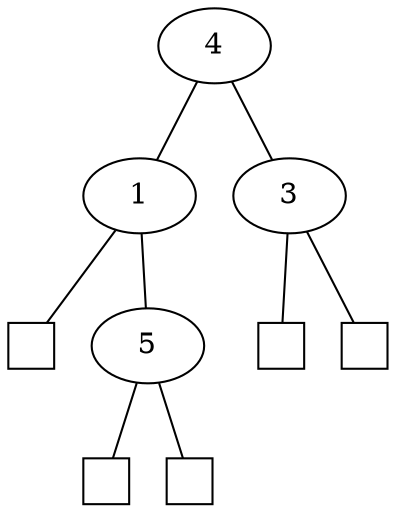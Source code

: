 graph g {
    leaf1 [label="", shape=box, height=0.3, width=0.3]
    leaf2 [label="", shape=box, height=0.3, width=0.3]
    leaf3 [label="", shape=box, height=0.3, width=0.3]
    leaf4 [label="", shape=box, height=0.3, width=0.3]
    leaf5 [label="", shape=box, height=0.3, width=0.3]
    4 [style = filled, fillcolor = "#FFFFFF"];
    1 [style = filled, fillcolor = "#FFFFFF"];
    3 [style = filled, fillcolor = "#FFFFFF"];
    5 [style = filled, fillcolor = "#FFFFFF"];

    4 -- 1;
    4 -- 3;
    1 -- leaf1;
    1 -- 5;
    5 -- leaf2;
    5 -- leaf3;
    3 -- leaf4;
    3 -- leaf5;
}